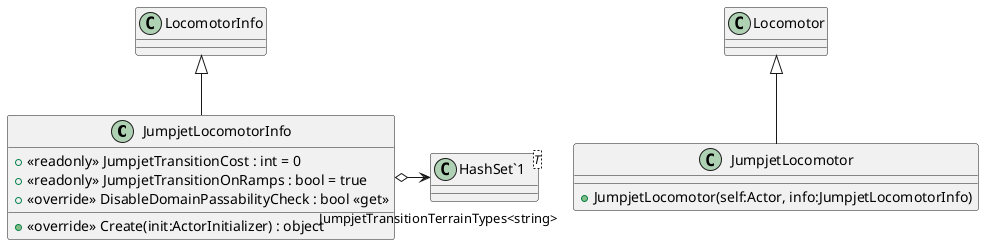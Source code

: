 @startuml
class JumpjetLocomotorInfo {
    + <<readonly>> JumpjetTransitionCost : int = 0
    + <<readonly>> JumpjetTransitionOnRamps : bool = true
    + <<override>> DisableDomainPassabilityCheck : bool <<get>>
    + <<override>> Create(init:ActorInitializer) : object
}
class JumpjetLocomotor {
    + JumpjetLocomotor(self:Actor, info:JumpjetLocomotorInfo)
}
class "HashSet`1"<T> {
}
LocomotorInfo <|-- JumpjetLocomotorInfo
JumpjetLocomotorInfo o-> "JumpjetTransitionTerrainTypes<string>" "HashSet`1"
Locomotor <|-- JumpjetLocomotor
@enduml
